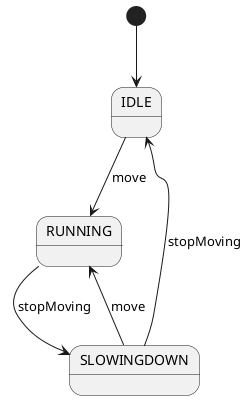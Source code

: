 @startuml

[*] --> IDLE
IDLE --> RUNNING : move
RUNNING --> SLOWINGDOWN : stopMoving
SLOWINGDOWN --> IDLE : stopMoving
SLOWINGDOWN --> RUNNING : move

@enduml